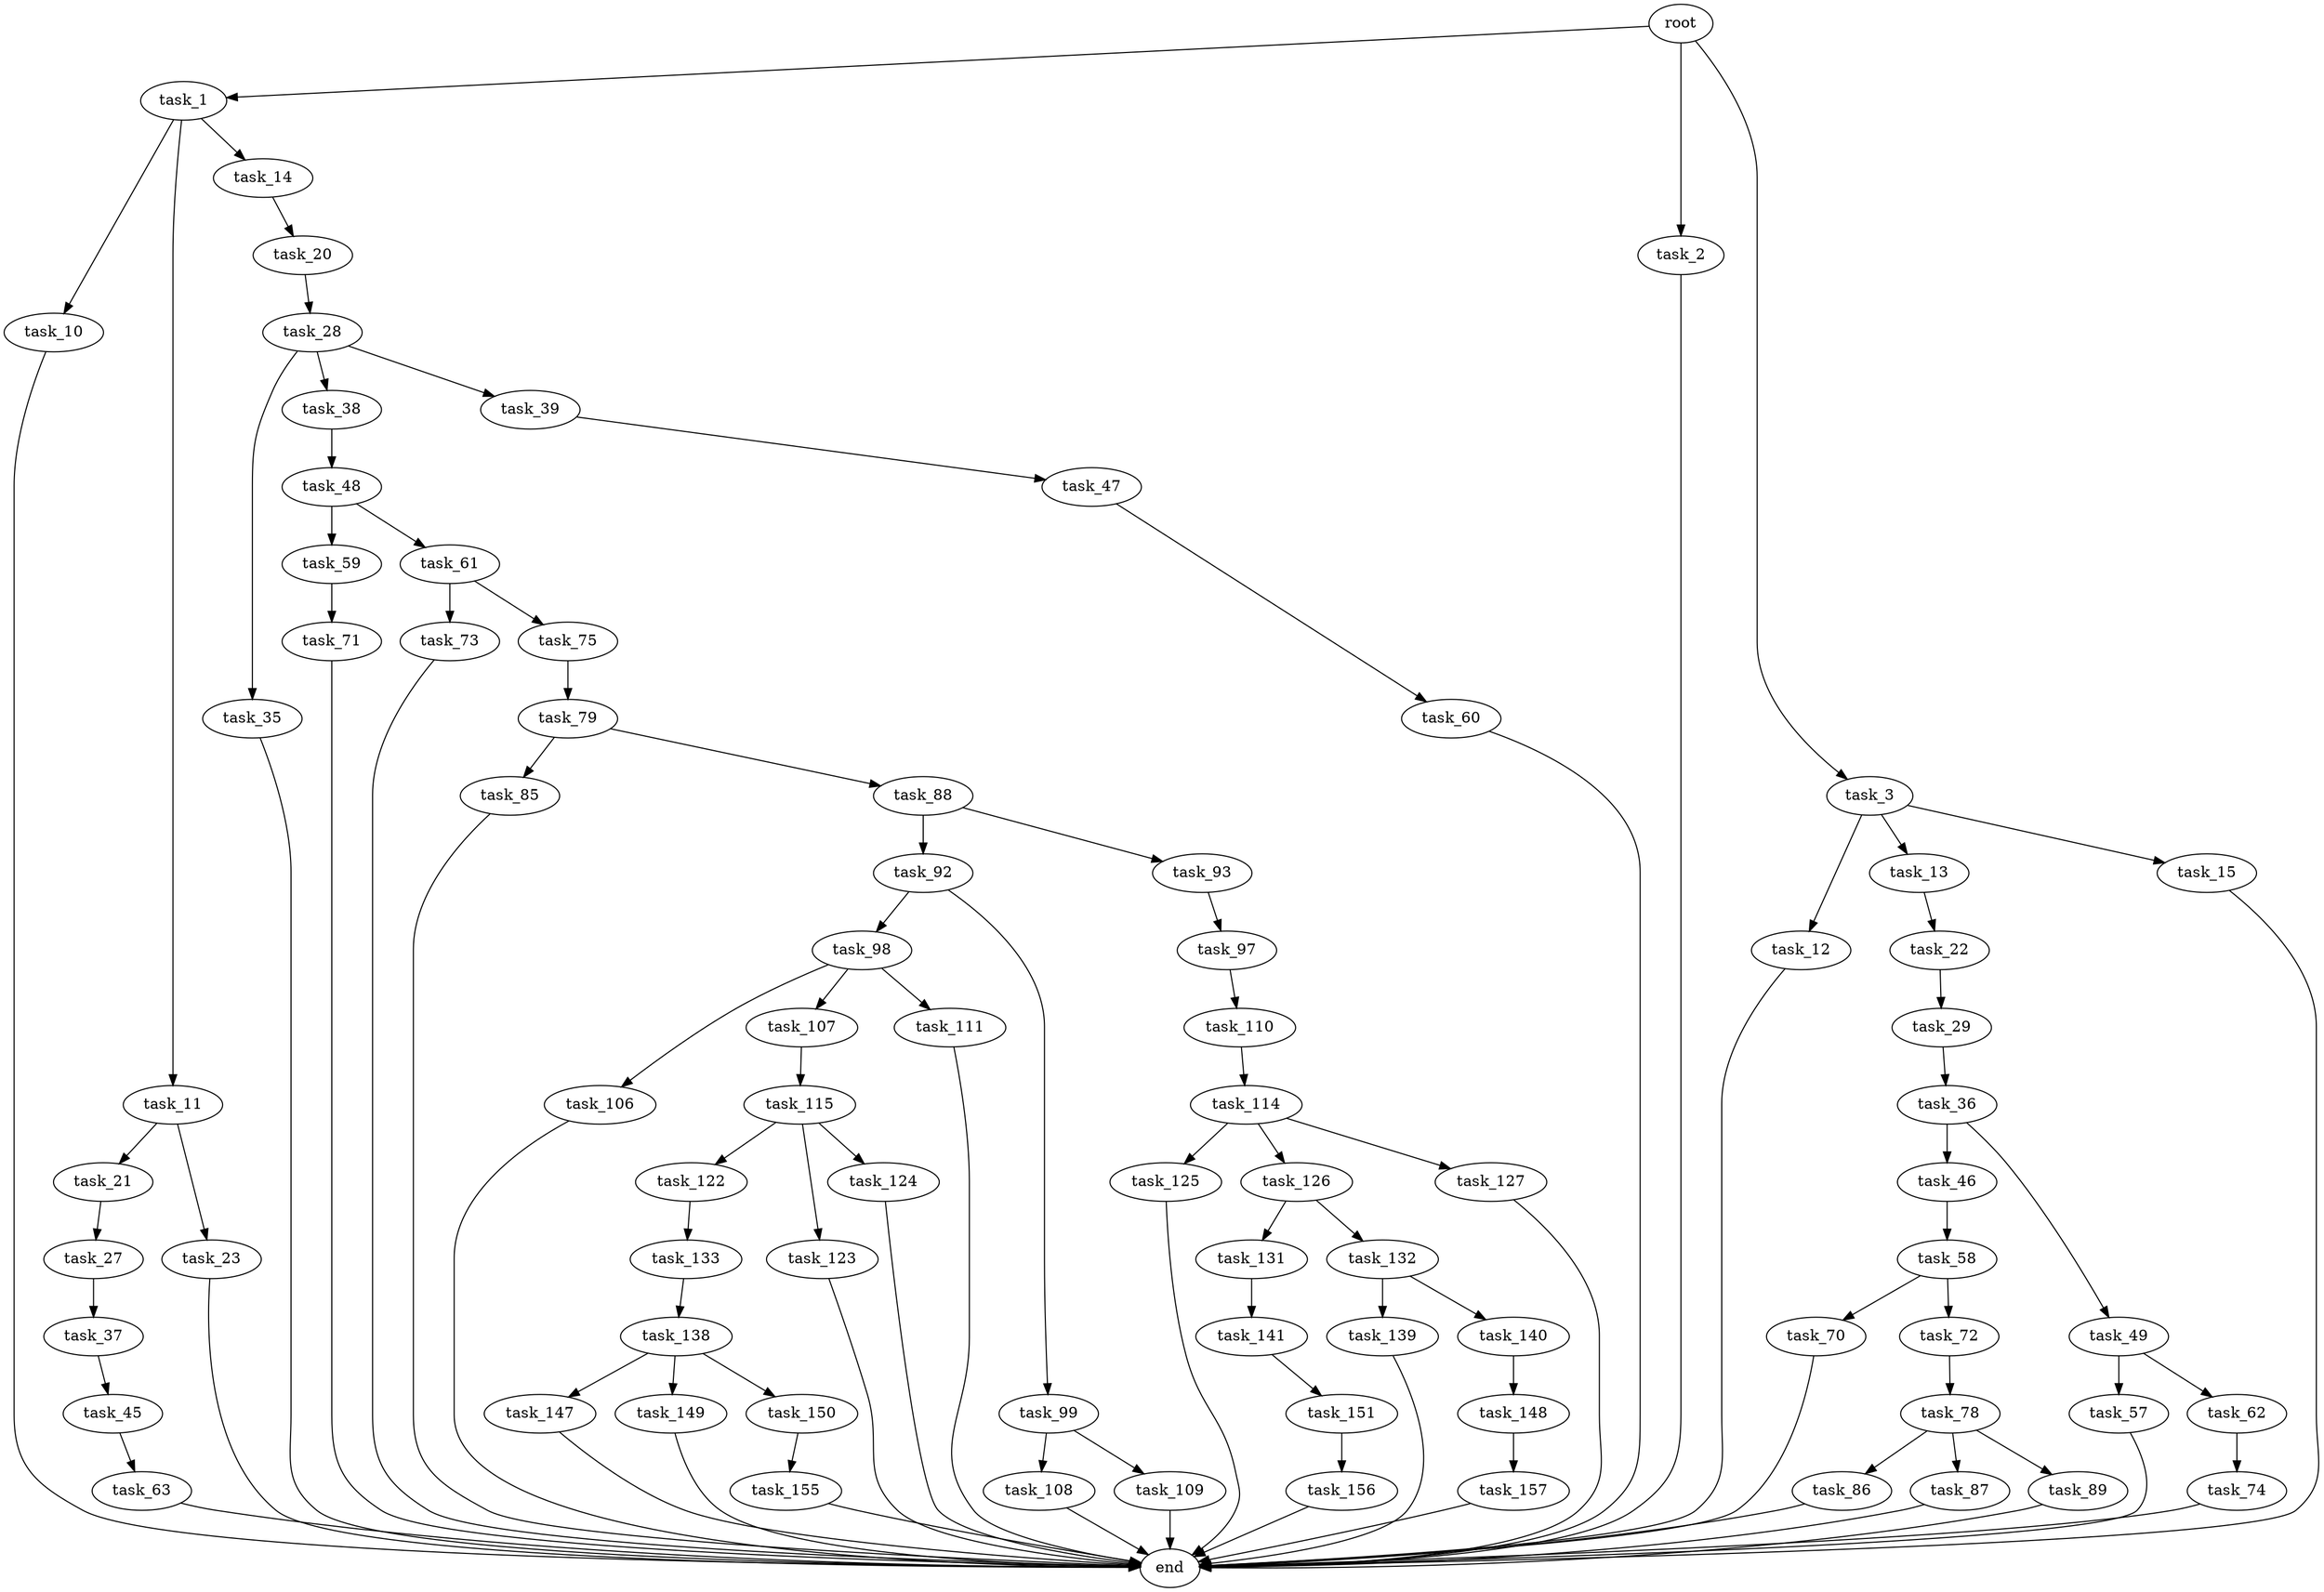 digraph G {
  root [size="0.000000"];
  task_1 [size="68719476736.000000"];
  task_2 [size="471820451274.000000"];
  task_3 [size="1073741824000.000000"];
  task_10 [size="549755813888.000000"];
  task_11 [size="368293445632.000000"];
  task_12 [size="390192274.000000"];
  task_13 [size="28991029248.000000"];
  task_14 [size="231928233984.000000"];
  task_15 [size="5288095719.000000"];
  task_20 [size="231928233984.000000"];
  task_21 [size="8589934592.000000"];
  task_22 [size="11820862333.000000"];
  task_23 [size="15305818865.000000"];
  task_27 [size="1218958261652.000000"];
  task_28 [size="669854580563.000000"];
  task_29 [size="112228563531.000000"];
  task_35 [size="68719476736.000000"];
  task_36 [size="10439087279.000000"];
  task_37 [size="134217728000.000000"];
  task_38 [size="368293445632.000000"];
  task_39 [size="1498864768.000000"];
  task_45 [size="22215701136.000000"];
  task_46 [size="28991029248.000000"];
  task_47 [size="266202567853.000000"];
  task_48 [size="13441385973.000000"];
  task_49 [size="33971060476.000000"];
  task_57 [size="39571266670.000000"];
  task_58 [size="129879959011.000000"];
  task_59 [size="6188536479.000000"];
  task_60 [size="1421956562662.000000"];
  task_61 [size="316691645833.000000"];
  task_62 [size="9550524987.000000"];
  task_63 [size="549755813888.000000"];
  task_70 [size="1072726450.000000"];
  task_71 [size="561763801979.000000"];
  task_72 [size="368293445632.000000"];
  task_73 [size="83923798870.000000"];
  task_74 [size="55636605811.000000"];
  task_75 [size="134217728000.000000"];
  task_78 [size="12912106808.000000"];
  task_79 [size="231928233984.000000"];
  task_85 [size="782757789696.000000"];
  task_86 [size="74868087023.000000"];
  task_87 [size="1206561505.000000"];
  task_88 [size="368293445632.000000"];
  task_89 [size="13352813947.000000"];
  task_92 [size="671978719694.000000"];
  task_93 [size="181988267772.000000"];
  task_97 [size="1073741824000.000000"];
  task_98 [size="68719476736.000000"];
  task_99 [size="11229975979.000000"];
  task_106 [size="549755813888.000000"];
  task_107 [size="430398644789.000000"];
  task_108 [size="62698403788.000000"];
  task_109 [size="134217728000.000000"];
  task_110 [size="134217728000.000000"];
  task_111 [size="231928233984.000000"];
  task_114 [size="325448375004.000000"];
  task_115 [size="465201532563.000000"];
  task_122 [size="333334572.000000"];
  task_123 [size="28991029248.000000"];
  task_124 [size="782757789696.000000"];
  task_125 [size="165517404789.000000"];
  task_126 [size="5956957738.000000"];
  task_127 [size="31131732196.000000"];
  task_131 [size="15961593734.000000"];
  task_132 [size="64079076909.000000"];
  task_133 [size="8589934592.000000"];
  task_138 [size="20234217478.000000"];
  task_139 [size="2441511541.000000"];
  task_140 [size="33695441851.000000"];
  task_141 [size="549755813888.000000"];
  task_147 [size="1073741824000.000000"];
  task_148 [size="1563815191.000000"];
  task_149 [size="1262583614.000000"];
  task_150 [size="46366416174.000000"];
  task_151 [size="2269881819.000000"];
  task_155 [size="80509723675.000000"];
  task_156 [size="115256830084.000000"];
  task_157 [size="962322376942.000000"];
  end [size="0.000000"];

  root -> task_1 [size="1.000000"];
  root -> task_2 [size="1.000000"];
  root -> task_3 [size="1.000000"];
  task_1 -> task_10 [size="134217728.000000"];
  task_1 -> task_11 [size="134217728.000000"];
  task_1 -> task_14 [size="134217728.000000"];
  task_2 -> end [size="1.000000"];
  task_3 -> task_12 [size="838860800.000000"];
  task_3 -> task_13 [size="838860800.000000"];
  task_3 -> task_15 [size="838860800.000000"];
  task_10 -> end [size="1.000000"];
  task_11 -> task_21 [size="411041792.000000"];
  task_11 -> task_23 [size="411041792.000000"];
  task_12 -> end [size="1.000000"];
  task_13 -> task_22 [size="75497472.000000"];
  task_14 -> task_20 [size="301989888.000000"];
  task_15 -> end [size="1.000000"];
  task_20 -> task_28 [size="301989888.000000"];
  task_21 -> task_27 [size="33554432.000000"];
  task_22 -> task_29 [size="679477248.000000"];
  task_23 -> end [size="1.000000"];
  task_27 -> task_37 [size="838860800.000000"];
  task_28 -> task_35 [size="838860800.000000"];
  task_28 -> task_38 [size="838860800.000000"];
  task_28 -> task_39 [size="838860800.000000"];
  task_29 -> task_36 [size="134217728.000000"];
  task_35 -> end [size="1.000000"];
  task_36 -> task_46 [size="679477248.000000"];
  task_36 -> task_49 [size="679477248.000000"];
  task_37 -> task_45 [size="209715200.000000"];
  task_38 -> task_48 [size="411041792.000000"];
  task_39 -> task_47 [size="134217728.000000"];
  task_45 -> task_63 [size="411041792.000000"];
  task_46 -> task_58 [size="75497472.000000"];
  task_47 -> task_60 [size="536870912.000000"];
  task_48 -> task_59 [size="33554432.000000"];
  task_48 -> task_61 [size="33554432.000000"];
  task_49 -> task_57 [size="536870912.000000"];
  task_49 -> task_62 [size="536870912.000000"];
  task_57 -> end [size="1.000000"];
  task_58 -> task_70 [size="301989888.000000"];
  task_58 -> task_72 [size="301989888.000000"];
  task_59 -> task_71 [size="411041792.000000"];
  task_60 -> end [size="1.000000"];
  task_61 -> task_73 [size="209715200.000000"];
  task_61 -> task_75 [size="209715200.000000"];
  task_62 -> task_74 [size="411041792.000000"];
  task_63 -> end [size="1.000000"];
  task_70 -> end [size="1.000000"];
  task_71 -> end [size="1.000000"];
  task_72 -> task_78 [size="411041792.000000"];
  task_73 -> end [size="1.000000"];
  task_74 -> end [size="1.000000"];
  task_75 -> task_79 [size="209715200.000000"];
  task_78 -> task_86 [size="411041792.000000"];
  task_78 -> task_87 [size="411041792.000000"];
  task_78 -> task_89 [size="411041792.000000"];
  task_79 -> task_85 [size="301989888.000000"];
  task_79 -> task_88 [size="301989888.000000"];
  task_85 -> end [size="1.000000"];
  task_86 -> end [size="1.000000"];
  task_87 -> end [size="1.000000"];
  task_88 -> task_92 [size="411041792.000000"];
  task_88 -> task_93 [size="411041792.000000"];
  task_89 -> end [size="1.000000"];
  task_92 -> task_98 [size="411041792.000000"];
  task_92 -> task_99 [size="411041792.000000"];
  task_93 -> task_97 [size="536870912.000000"];
  task_97 -> task_110 [size="838860800.000000"];
  task_98 -> task_106 [size="134217728.000000"];
  task_98 -> task_107 [size="134217728.000000"];
  task_98 -> task_111 [size="134217728.000000"];
  task_99 -> task_108 [size="411041792.000000"];
  task_99 -> task_109 [size="411041792.000000"];
  task_106 -> end [size="1.000000"];
  task_107 -> task_115 [size="411041792.000000"];
  task_108 -> end [size="1.000000"];
  task_109 -> end [size="1.000000"];
  task_110 -> task_114 [size="209715200.000000"];
  task_111 -> end [size="1.000000"];
  task_114 -> task_125 [size="301989888.000000"];
  task_114 -> task_126 [size="301989888.000000"];
  task_114 -> task_127 [size="301989888.000000"];
  task_115 -> task_122 [size="301989888.000000"];
  task_115 -> task_123 [size="301989888.000000"];
  task_115 -> task_124 [size="301989888.000000"];
  task_122 -> task_133 [size="33554432.000000"];
  task_123 -> end [size="1.000000"];
  task_124 -> end [size="1.000000"];
  task_125 -> end [size="1.000000"];
  task_126 -> task_131 [size="411041792.000000"];
  task_126 -> task_132 [size="411041792.000000"];
  task_127 -> end [size="1.000000"];
  task_131 -> task_141 [size="536870912.000000"];
  task_132 -> task_139 [size="134217728.000000"];
  task_132 -> task_140 [size="134217728.000000"];
  task_133 -> task_138 [size="33554432.000000"];
  task_138 -> task_147 [size="838860800.000000"];
  task_138 -> task_149 [size="838860800.000000"];
  task_138 -> task_150 [size="838860800.000000"];
  task_139 -> end [size="1.000000"];
  task_140 -> task_148 [size="679477248.000000"];
  task_141 -> task_151 [size="536870912.000000"];
  task_147 -> end [size="1.000000"];
  task_148 -> task_157 [size="134217728.000000"];
  task_149 -> end [size="1.000000"];
  task_150 -> task_155 [size="33554432.000000"];
  task_151 -> task_156 [size="134217728.000000"];
  task_155 -> end [size="1.000000"];
  task_156 -> end [size="1.000000"];
  task_157 -> end [size="1.000000"];
}
